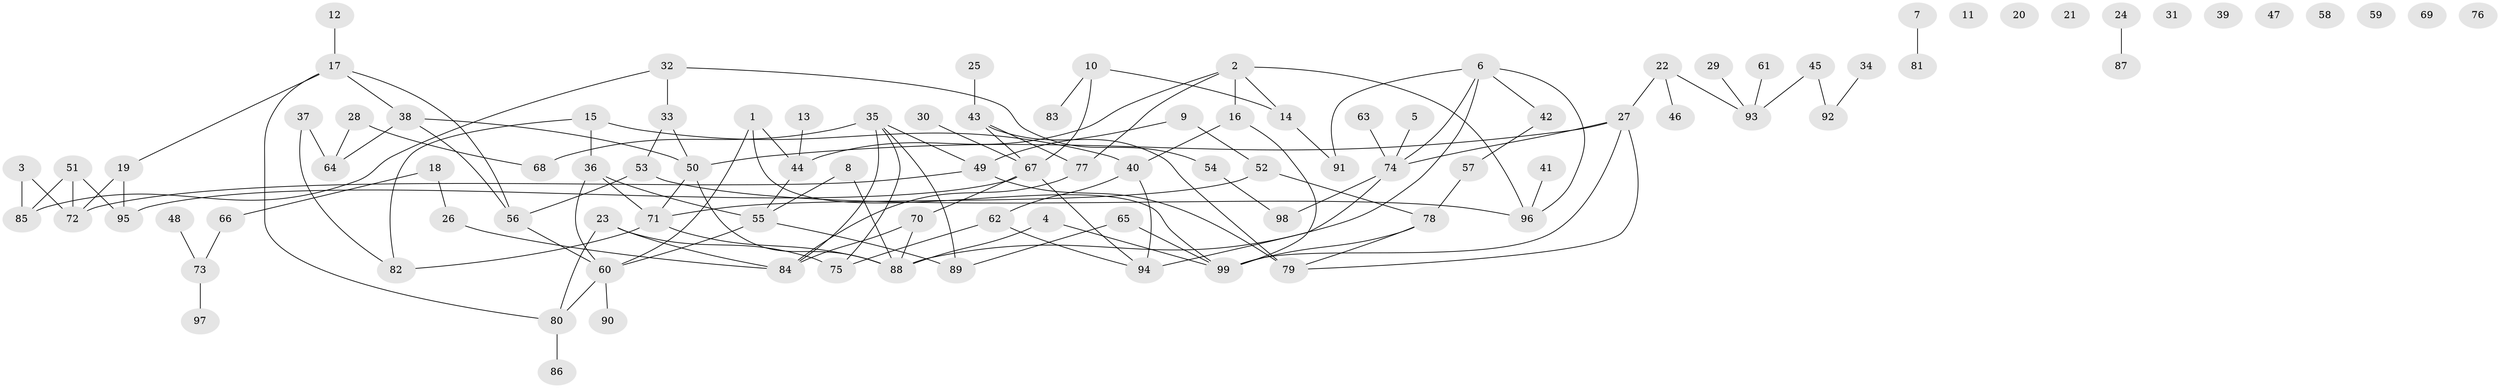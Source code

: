 // Generated by graph-tools (version 1.1) at 2025/25/03/09/25 03:25:21]
// undirected, 99 vertices, 128 edges
graph export_dot {
graph [start="1"]
  node [color=gray90,style=filled];
  1;
  2;
  3;
  4;
  5;
  6;
  7;
  8;
  9;
  10;
  11;
  12;
  13;
  14;
  15;
  16;
  17;
  18;
  19;
  20;
  21;
  22;
  23;
  24;
  25;
  26;
  27;
  28;
  29;
  30;
  31;
  32;
  33;
  34;
  35;
  36;
  37;
  38;
  39;
  40;
  41;
  42;
  43;
  44;
  45;
  46;
  47;
  48;
  49;
  50;
  51;
  52;
  53;
  54;
  55;
  56;
  57;
  58;
  59;
  60;
  61;
  62;
  63;
  64;
  65;
  66;
  67;
  68;
  69;
  70;
  71;
  72;
  73;
  74;
  75;
  76;
  77;
  78;
  79;
  80;
  81;
  82;
  83;
  84;
  85;
  86;
  87;
  88;
  89;
  90;
  91;
  92;
  93;
  94;
  95;
  96;
  97;
  98;
  99;
  1 -- 44;
  1 -- 60;
  1 -- 99;
  2 -- 14;
  2 -- 16;
  2 -- 44;
  2 -- 77;
  2 -- 96;
  3 -- 72;
  3 -- 85;
  4 -- 88;
  4 -- 99;
  5 -- 74;
  6 -- 42;
  6 -- 74;
  6 -- 88;
  6 -- 91;
  6 -- 96;
  7 -- 81;
  8 -- 55;
  8 -- 88;
  9 -- 49;
  9 -- 52;
  10 -- 14;
  10 -- 67;
  10 -- 83;
  12 -- 17;
  13 -- 44;
  14 -- 91;
  15 -- 36;
  15 -- 40;
  15 -- 82;
  16 -- 40;
  16 -- 99;
  17 -- 19;
  17 -- 38;
  17 -- 56;
  17 -- 80;
  18 -- 26;
  18 -- 66;
  19 -- 72;
  19 -- 95;
  22 -- 27;
  22 -- 46;
  22 -- 93;
  23 -- 75;
  23 -- 80;
  23 -- 84;
  24 -- 87;
  25 -- 43;
  26 -- 84;
  27 -- 50;
  27 -- 74;
  27 -- 79;
  27 -- 99;
  28 -- 64;
  28 -- 68;
  29 -- 93;
  30 -- 67;
  32 -- 33;
  32 -- 54;
  32 -- 85;
  33 -- 50;
  33 -- 53;
  34 -- 92;
  35 -- 49;
  35 -- 68;
  35 -- 75;
  35 -- 84;
  35 -- 89;
  36 -- 55;
  36 -- 60;
  36 -- 71;
  37 -- 64;
  37 -- 82;
  38 -- 50;
  38 -- 56;
  38 -- 64;
  40 -- 62;
  40 -- 94;
  41 -- 96;
  42 -- 57;
  43 -- 67;
  43 -- 77;
  43 -- 79;
  44 -- 55;
  45 -- 92;
  45 -- 93;
  48 -- 73;
  49 -- 72;
  49 -- 79;
  50 -- 71;
  50 -- 88;
  51 -- 72;
  51 -- 85;
  51 -- 95;
  52 -- 71;
  52 -- 78;
  53 -- 56;
  53 -- 96;
  54 -- 98;
  55 -- 60;
  55 -- 89;
  56 -- 60;
  57 -- 78;
  60 -- 80;
  60 -- 90;
  61 -- 93;
  62 -- 75;
  62 -- 94;
  63 -- 74;
  65 -- 89;
  65 -- 99;
  66 -- 73;
  67 -- 70;
  67 -- 94;
  67 -- 95;
  70 -- 84;
  70 -- 88;
  71 -- 82;
  71 -- 88;
  73 -- 97;
  74 -- 94;
  74 -- 98;
  77 -- 84;
  78 -- 79;
  78 -- 99;
  80 -- 86;
}
